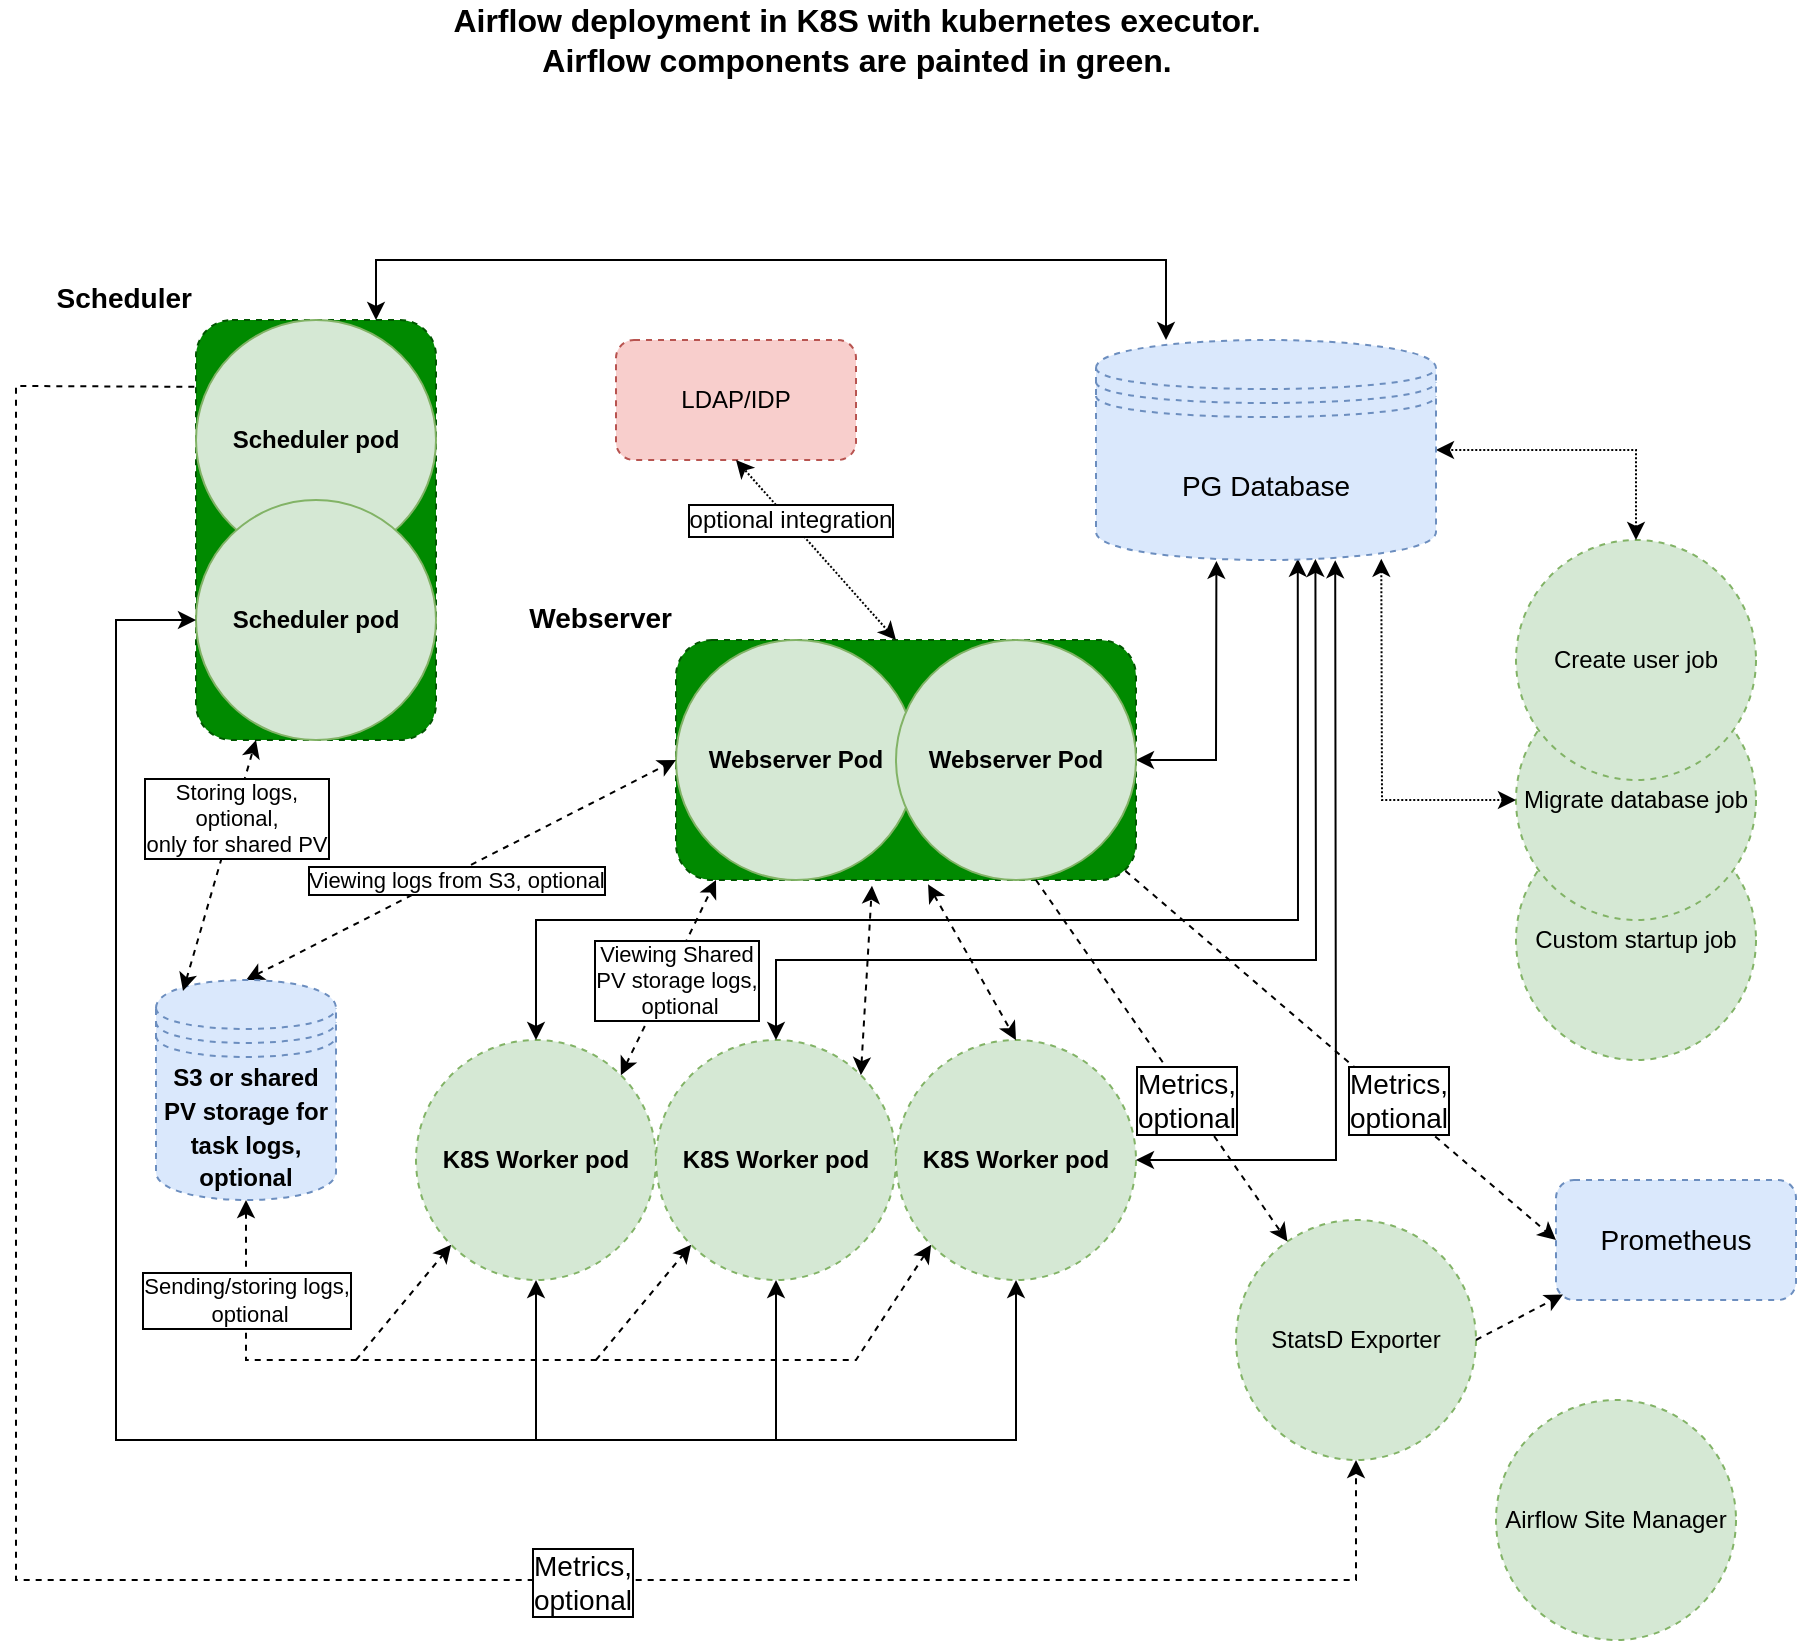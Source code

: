 <mxfile version="16.4.0" type="device"><diagram id="GbyRqpKRcZK6B-UKNelD" name="Page-1"><mxGraphModel dx="1839" dy="689" grid="1" gridSize="10" guides="1" tooltips="1" connect="1" arrows="1" fold="1" page="1" pageScale="1" pageWidth="850" pageHeight="1100" math="0" shadow="0"><root><mxCell id="0"/><mxCell id="1" parent="0"/><mxCell id="gsVhFYKg911GCEjuxf2I-16" value="&lt;b&gt;&lt;font style=&quot;font-size: 14px&quot; color=&quot;#000000&quot;&gt;Webserver&lt;/font&gt;&lt;/b&gt;" style="rounded=1;whiteSpace=wrap;html=1;dashed=1;spacingTop=0;labelPosition=left;verticalLabelPosition=top;align=right;verticalAlign=bottom;fillColor=#008a00;fontColor=#ffffff;strokeColor=#005700;" parent="1" vertex="1"><mxGeometry x="280" y="320" width="230" height="120" as="geometry"/></mxCell><mxCell id="gsVhFYKg911GCEjuxf2I-14" value="&lt;b&gt;&lt;font style=&quot;font-size: 14px&quot; color=&quot;#000000&quot;&gt;Scheduler&lt;/font&gt;&lt;/b&gt;" style="rounded=1;whiteSpace=wrap;html=1;dashed=1;spacingTop=0;labelPosition=left;verticalLabelPosition=top;align=right;verticalAlign=bottom;fillColor=#008a00;fontColor=#ffffff;strokeColor=#005700;" parent="1" vertex="1"><mxGeometry x="40" y="160" width="120" height="210" as="geometry"/></mxCell><mxCell id="01b81DOPks4PxqhsAP29-1" value="&lt;b&gt;Webserver Pod&lt;/b&gt;" style="ellipse;whiteSpace=wrap;html=1;aspect=fixed;fillColor=#d5e8d4;strokeColor=#82b366;" parent="1" vertex="1"><mxGeometry x="280" y="320" width="120" height="120" as="geometry"/></mxCell><mxCell id="01b81DOPks4PxqhsAP29-2" value="&lt;b&gt;Scheduler pod&lt;br&gt;&lt;/b&gt;" style="ellipse;whiteSpace=wrap;html=1;aspect=fixed;fillColor=#d5e8d4;strokeColor=#82b366;" parent="1" vertex="1"><mxGeometry x="40" y="160" width="120" height="120" as="geometry"/></mxCell><mxCell id="01b81DOPks4PxqhsAP29-3" value="&lt;b&gt;Scheduler pod&lt;/b&gt;" style="ellipse;whiteSpace=wrap;html=1;aspect=fixed;fillColor=#d5e8d4;strokeColor=#82b366;" parent="1" vertex="1"><mxGeometry x="40" y="250" width="120" height="120" as="geometry"/></mxCell><mxCell id="01b81DOPks4PxqhsAP29-6" value="&lt;b&gt;K8S Worker pod&lt;/b&gt;" style="ellipse;whiteSpace=wrap;html=1;aspect=fixed;fillColor=#d5e8d4;strokeColor=#82b366;dashed=1;" parent="1" vertex="1"><mxGeometry x="150" y="520" width="120" height="120" as="geometry"/></mxCell><mxCell id="01b81DOPks4PxqhsAP29-7" value="&lt;b&gt;K8S Worker pod&lt;/b&gt;" style="ellipse;whiteSpace=wrap;html=1;aspect=fixed;fillColor=#d5e8d4;strokeColor=#82b366;dashed=1;" parent="1" vertex="1"><mxGeometry x="270" y="520" width="120" height="120" as="geometry"/></mxCell><mxCell id="01b81DOPks4PxqhsAP29-8" value="&lt;b&gt;K8S Worker pod&lt;/b&gt;" style="ellipse;whiteSpace=wrap;html=1;aspect=fixed;fillColor=#d5e8d4;strokeColor=#82b366;dashed=1;" parent="1" vertex="1"><mxGeometry x="390" y="520" width="120" height="120" as="geometry"/></mxCell><mxCell id="01b81DOPks4PxqhsAP29-10" value="" style="endArrow=classic;startArrow=classic;html=1;rounded=0;entryX=0.72;entryY=1.001;entryDx=0;entryDy=0;entryPerimeter=0;exitX=1;exitY=0.5;exitDx=0;exitDy=0;" parent="1" source="01b81DOPks4PxqhsAP29-8" edge="1"><mxGeometry width="50" height="50" relative="1" as="geometry"><mxPoint x="390" y="560" as="sourcePoint"/><mxPoint x="609.6" y="280.11" as="targetPoint"/><Array as="points"><mxPoint x="610" y="580"/></Array></mxGeometry></mxCell><mxCell id="01b81DOPks4PxqhsAP29-11" value="" style="endArrow=classic;startArrow=classic;html=1;rounded=0;exitX=0.5;exitY=0;exitDx=0;exitDy=0;entryX=0.665;entryY=0.995;entryDx=0;entryDy=0;entryPerimeter=0;" parent="1" source="01b81DOPks4PxqhsAP29-7" edge="1"><mxGeometry width="50" height="50" relative="1" as="geometry"><mxPoint x="390" y="560" as="sourcePoint"/><mxPoint x="599.7" y="279.45" as="targetPoint"/><Array as="points"><mxPoint x="330" y="480"/><mxPoint x="510" y="480"/><mxPoint x="600" y="480"/></Array></mxGeometry></mxCell><mxCell id="01b81DOPks4PxqhsAP29-12" value="" style="endArrow=classic;startArrow=classic;html=1;rounded=0;exitX=0.5;exitY=0;exitDx=0;exitDy=0;entryX=0.616;entryY=0.994;entryDx=0;entryDy=0;entryPerimeter=0;" parent="1" source="01b81DOPks4PxqhsAP29-6" edge="1"><mxGeometry width="50" height="50" relative="1" as="geometry"><mxPoint x="390" y="560" as="sourcePoint"/><mxPoint x="590.88" y="279.34" as="targetPoint"/><Array as="points"><mxPoint x="210" y="460"/><mxPoint x="591" y="460"/></Array></mxGeometry></mxCell><mxCell id="01b81DOPks4PxqhsAP29-14" value="" style="endArrow=classic;startArrow=classic;html=1;rounded=0;exitX=1;exitY=0.5;exitDx=0;exitDy=0;entryX=0.39;entryY=1.004;entryDx=0;entryDy=0;entryPerimeter=0;exitPerimeter=0;" parent="1" source="gsVhFYKg911GCEjuxf2I-15" edge="1"><mxGeometry width="50" height="50" relative="1" as="geometry"><mxPoint x="390" y="450" as="sourcePoint"/><mxPoint x="550.2" y="280.44" as="targetPoint"/><Array as="points"><mxPoint x="550" y="380"/></Array></mxGeometry></mxCell><mxCell id="01b81DOPks4PxqhsAP29-20" value="Viewing Shared &lt;br&gt;PV storage logs,&lt;br&gt;&amp;nbsp;optional" style="endArrow=classic;startArrow=classic;html=1;rounded=0;exitX=1;exitY=0;exitDx=0;exitDy=0;dashed=1;labelBorderColor=default;" parent="1" source="01b81DOPks4PxqhsAP29-6" edge="1"><mxGeometry x="0.011" y="-4" width="50" height="50" relative="1" as="geometry"><mxPoint x="390" y="550" as="sourcePoint"/><mxPoint x="300" y="440" as="targetPoint"/><mxPoint as="offset"/><Array as="points"/></mxGeometry></mxCell><mxCell id="01b81DOPks4PxqhsAP29-21" value="" style="endArrow=classic;startArrow=classic;html=1;rounded=0;dashed=1;exitX=1;exitY=0;exitDx=0;exitDy=0;entryX=0.426;entryY=1.024;entryDx=0;entryDy=0;entryPerimeter=0;" parent="1" source="01b81DOPks4PxqhsAP29-7" target="gsVhFYKg911GCEjuxf2I-16" edge="1"><mxGeometry width="50" height="50" relative="1" as="geometry"><mxPoint x="390" y="550" as="sourcePoint"/><mxPoint x="440" y="500" as="targetPoint"/><Array as="points"/></mxGeometry></mxCell><mxCell id="01b81DOPks4PxqhsAP29-22" value="" style="endArrow=classic;startArrow=classic;html=1;rounded=0;dashed=1;exitX=0.548;exitY=1.018;exitDx=0;exitDy=0;entryX=0.5;entryY=0;entryDx=0;entryDy=0;exitPerimeter=0;" parent="1" source="gsVhFYKg911GCEjuxf2I-16" target="01b81DOPks4PxqhsAP29-8" edge="1"><mxGeometry width="50" height="50" relative="1" as="geometry"><mxPoint x="390" y="550" as="sourcePoint"/><mxPoint x="440" y="500" as="targetPoint"/></mxGeometry></mxCell><mxCell id="01b81DOPks4PxqhsAP29-23" value="LDAP/IDP" style="rounded=1;whiteSpace=wrap;html=1;fillColor=#f8cecc;strokeColor=#b85450;dashed=1;" parent="1" vertex="1"><mxGeometry x="250" y="170" width="120" height="60" as="geometry"/></mxCell><mxCell id="01b81DOPks4PxqhsAP29-27" value="&lt;font style=&quot;font-size: 12px&quot;&gt;optional integration&lt;/font&gt;" style="endArrow=classic;startArrow=classic;html=1;rounded=0;entryX=0.5;entryY=1;entryDx=0;entryDy=0;dashed=1;dashPattern=1 1;labelBorderColor=default;" parent="1" target="01b81DOPks4PxqhsAP29-23" edge="1"><mxGeometry x="0.333" width="50" height="50" relative="1" as="geometry"><mxPoint x="390" y="320" as="sourcePoint"/><mxPoint x="440" y="400" as="targetPoint"/><mxPoint as="offset"/></mxGeometry></mxCell><mxCell id="01b81DOPks4PxqhsAP29-28" value="Custom startup job" style="ellipse;whiteSpace=wrap;html=1;aspect=fixed;fontSize=12;fillColor=#d5e8d4;dashed=1;strokeColor=#82b366;" parent="1" vertex="1"><mxGeometry x="700" y="410" width="120" height="120" as="geometry"/></mxCell><mxCell id="01b81DOPks4PxqhsAP29-30" value="Migrate database job" style="ellipse;whiteSpace=wrap;html=1;aspect=fixed;fontSize=12;fillColor=#d5e8d4;dashed=1;strokeColor=#82b366;" parent="1" vertex="1"><mxGeometry x="700" y="340" width="120" height="120" as="geometry"/></mxCell><mxCell id="01b81DOPks4PxqhsAP29-29" value="Create user job" style="ellipse;whiteSpace=wrap;html=1;aspect=fixed;fontSize=12;fillColor=#d5e8d4;dashed=1;strokeColor=#82b366;" parent="1" vertex="1"><mxGeometry x="700" y="270" width="120" height="120" as="geometry"/></mxCell><mxCell id="01b81DOPks4PxqhsAP29-33" value="" style="endArrow=classic;startArrow=classic;html=1;rounded=0;dashed=1;dashPattern=1 1;labelBorderColor=default;fontSize=12;exitX=0.5;exitY=0;exitDx=0;exitDy=0;entryX=1;entryY=0.5;entryDx=0;entryDy=0;" parent="1" source="01b81DOPks4PxqhsAP29-29" edge="1"><mxGeometry width="50" height="50" relative="1" as="geometry"><mxPoint x="510" y="410" as="sourcePoint"/><mxPoint x="660" y="225" as="targetPoint"/><Array as="points"><mxPoint x="760" y="225"/></Array></mxGeometry></mxCell><mxCell id="01b81DOPks4PxqhsAP29-34" value="" style="endArrow=classic;startArrow=classic;html=1;rounded=0;dashed=1;dashPattern=1 1;labelBorderColor=default;fontSize=12;exitX=0;exitY=0.5;exitDx=0;exitDy=0;entryX=0.848;entryY=0.994;entryDx=0;entryDy=0;entryPerimeter=0;" parent="1" source="01b81DOPks4PxqhsAP29-30" edge="1"><mxGeometry width="50" height="50" relative="1" as="geometry"><mxPoint x="510" y="410" as="sourcePoint"/><mxPoint x="632.64" y="279.34" as="targetPoint"/><Array as="points"><mxPoint x="633" y="400"/></Array></mxGeometry></mxCell><mxCell id="01b81DOPks4PxqhsAP29-35" value="&lt;b&gt;&lt;font style=&quot;font-size: 16px&quot;&gt;Airflow deployment in K8S with kubernetes executor.&lt;br&gt;Airflow components are painted in green.&lt;/font&gt;&lt;/b&gt;" style="text;html=1;align=center;verticalAlign=middle;resizable=0;points=[];autosize=1;strokeColor=none;fillColor=none;fontSize=12;" parent="1" vertex="1"><mxGeometry x="160" width="420" height="40" as="geometry"/></mxCell><mxCell id="gsVhFYKg911GCEjuxf2I-3" value="" style="endArrow=classic;startArrow=classic;html=1;rounded=0;entryX=0.5;entryY=1;entryDx=0;entryDy=0;" parent="1" target="01b81DOPks4PxqhsAP29-8" edge="1"><mxGeometry width="50" height="50" relative="1" as="geometry"><mxPoint x="40" y="310" as="sourcePoint"/><mxPoint x="440" y="500" as="targetPoint"/><Array as="points"><mxPoint x="20" y="310"/><mxPoint y="310"/><mxPoint y="720"/><mxPoint x="230" y="720"/><mxPoint x="450" y="720"/></Array></mxGeometry></mxCell><mxCell id="gsVhFYKg911GCEjuxf2I-4" value="" style="endArrow=classic;startArrow=classic;html=1;rounded=0;exitX=0.5;exitY=1;exitDx=0;exitDy=0;entryX=0.5;entryY=1;entryDx=0;entryDy=0;" parent="1" source="01b81DOPks4PxqhsAP29-6" target="01b81DOPks4PxqhsAP29-7" edge="1"><mxGeometry width="50" height="50" relative="1" as="geometry"><mxPoint x="390" y="550" as="sourcePoint"/><mxPoint x="440" y="500" as="targetPoint"/><Array as="points"><mxPoint x="210" y="720"/><mxPoint x="270" y="720"/><mxPoint x="330" y="720"/></Array></mxGeometry></mxCell><mxCell id="gsVhFYKg911GCEjuxf2I-6" value="" style="endArrow=classic;html=1;rounded=0;dashed=1;entryX=0;entryY=1;entryDx=0;entryDy=0;" parent="1" target="01b81DOPks4PxqhsAP29-7" edge="1"><mxGeometry width="50" height="50" relative="1" as="geometry"><mxPoint x="240" y="680" as="sourcePoint"/><mxPoint x="440" y="500" as="targetPoint"/></mxGeometry></mxCell><mxCell id="gsVhFYKg911GCEjuxf2I-7" value="" style="endArrow=classic;html=1;rounded=0;dashed=1;entryX=0;entryY=1;entryDx=0;entryDy=0;" parent="1" target="01b81DOPks4PxqhsAP29-6" edge="1"><mxGeometry width="50" height="50" relative="1" as="geometry"><mxPoint x="120" y="680" as="sourcePoint"/><mxPoint x="297.574" y="632.426" as="targetPoint"/></mxGeometry></mxCell><mxCell id="gsVhFYKg911GCEjuxf2I-10" value="Sending/storing logs,&lt;br&gt;&amp;nbsp;optional" style="endArrow=classic;startArrow=classic;html=1;rounded=0;exitX=0.5;exitY=1;exitDx=0;exitDy=0;entryX=0;entryY=1;entryDx=0;entryDy=0;dashed=1;labelBorderColor=default;" parent="1" target="01b81DOPks4PxqhsAP29-8" edge="1"><mxGeometry x="-0.78" width="50" height="50" relative="1" as="geometry"><mxPoint x="65" y="600" as="sourcePoint"/><mxPoint x="317.574" y="442.426" as="targetPoint"/><mxPoint as="offset"/><Array as="points"><mxPoint x="65" y="680"/><mxPoint x="370" y="680"/></Array></mxGeometry></mxCell><mxCell id="gsVhFYKg911GCEjuxf2I-11" value="Viewing logs from S3, optional" style="endArrow=classic;startArrow=classic;html=1;rounded=0;exitX=0.5;exitY=0;exitDx=0;exitDy=0;entryX=0;entryY=0.5;entryDx=0;entryDy=0;dashed=1;labelBorderColor=default;" parent="1" target="01b81DOPks4PxqhsAP29-1" edge="1"><mxGeometry x="-0.037" y="-3" width="50" height="50" relative="1" as="geometry"><mxPoint x="65" y="490" as="sourcePoint"/><mxPoint x="307.574" y="432.426" as="targetPoint"/><mxPoint as="offset"/></mxGeometry></mxCell><mxCell id="gsVhFYKg911GCEjuxf2I-15" value="&lt;b&gt;Webserver Pod&lt;/b&gt;" style="ellipse;whiteSpace=wrap;html=1;aspect=fixed;fillColor=#d5e8d4;strokeColor=#82b366;" parent="1" vertex="1"><mxGeometry x="390" y="320" width="120" height="120" as="geometry"/></mxCell><mxCell id="gsVhFYKg911GCEjuxf2I-17" value="" style="endArrow=classic;startArrow=classic;html=1;rounded=0;labelBackgroundColor=none;fontSize=14;fontColor=#000000;exitX=0.75;exitY=0;exitDx=0;exitDy=0;entryX=0.25;entryY=0;entryDx=0;entryDy=0;" parent="1" source="gsVhFYKg911GCEjuxf2I-14" edge="1"><mxGeometry width="50" height="50" relative="1" as="geometry"><mxPoint x="350" y="360" as="sourcePoint"/><mxPoint x="525" y="170" as="targetPoint"/><Array as="points"><mxPoint x="130" y="130"/><mxPoint x="300" y="130"/><mxPoint x="525" y="130"/></Array></mxGeometry></mxCell><mxCell id="gsVhFYKg911GCEjuxf2I-18" value="StatsD Exporter" style="ellipse;whiteSpace=wrap;html=1;aspect=fixed;fontSize=12;fillColor=#d5e8d4;dashed=1;strokeColor=#82b366;" parent="1" vertex="1"><mxGeometry x="560" y="610" width="120" height="120" as="geometry"/></mxCell><mxCell id="gsVhFYKg911GCEjuxf2I-19" value="PG Database" style="shape=datastore;whiteSpace=wrap;html=1;shadow=0;dashed=1;fontSize=14;fillColor=#dae8fc;strokeColor=#6c8ebf;" parent="1" vertex="1"><mxGeometry x="490" y="170" width="170" height="110" as="geometry"/></mxCell><mxCell id="gsVhFYKg911GCEjuxf2I-20" value="&lt;b style=&quot;font-size: 12px&quot;&gt;S3 or shared PV storage for task logs, optional&lt;/b&gt;" style="shape=datastore;whiteSpace=wrap;html=1;shadow=0;dashed=1;fontSize=14;fillColor=#dae8fc;strokeColor=#6c8ebf;" parent="1" vertex="1"><mxGeometry x="20" y="490" width="90" height="110" as="geometry"/></mxCell><mxCell id="gsVhFYKg911GCEjuxf2I-21" value="Prometheus" style="rounded=1;whiteSpace=wrap;html=1;shadow=0;dashed=1;fontSize=14;fillColor=#dae8fc;strokeColor=#6c8ebf;" parent="1" vertex="1"><mxGeometry x="720" y="590" width="120" height="60" as="geometry"/></mxCell><mxCell id="gsVhFYKg911GCEjuxf2I-22" value="" style="endArrow=classic;html=1;rounded=0;labelBackgroundColor=none;fontSize=14;fontColor=#FFFFFF;exitX=1;exitY=0.5;exitDx=0;exitDy=0;entryX=0.029;entryY=0.955;entryDx=0;entryDy=0;dashed=1;entryPerimeter=0;" parent="1" source="gsVhFYKg911GCEjuxf2I-18" target="gsVhFYKg911GCEjuxf2I-21" edge="1"><mxGeometry width="50" height="50" relative="1" as="geometry"><mxPoint x="540" y="490" as="sourcePoint"/><mxPoint x="590" y="440" as="targetPoint"/><Array as="points"/></mxGeometry></mxCell><mxCell id="gsVhFYKg911GCEjuxf2I-23" value="" style="endArrow=classic;html=1;rounded=0;labelBackgroundColor=none;fontSize=14;fontColor=#FFFFFF;entryX=0;entryY=0.5;entryDx=0;entryDy=0;exitX=0.977;exitY=0.962;exitDx=0;exitDy=0;exitPerimeter=0;dashed=1;" parent="1" source="gsVhFYKg911GCEjuxf2I-16" target="gsVhFYKg911GCEjuxf2I-21" edge="1"><mxGeometry width="50" height="50" relative="1" as="geometry"><mxPoint x="540" y="490" as="sourcePoint"/><mxPoint x="590" y="440" as="targetPoint"/></mxGeometry></mxCell><mxCell id="gsVhFYKg911GCEjuxf2I-28" value="Metrics,&lt;br&gt;optional" style="edgeLabel;html=1;align=center;verticalAlign=middle;resizable=0;points=[];fontSize=14;fontColor=#000000;labelBorderColor=default;" parent="gsVhFYKg911GCEjuxf2I-23" vertex="1" connectable="0"><mxGeometry x="0.257" y="2" relative="1" as="geometry"><mxPoint as="offset"/></mxGeometry></mxCell><mxCell id="gsVhFYKg911GCEjuxf2I-24" value="" style="endArrow=classic;html=1;rounded=0;dashed=1;labelBackgroundColor=none;fontSize=14;fontColor=#FFFFFF;exitX=0.583;exitY=1;exitDx=0;exitDy=0;exitPerimeter=0;labelBorderColor=default;" parent="1" source="gsVhFYKg911GCEjuxf2I-15" target="gsVhFYKg911GCEjuxf2I-18" edge="1"><mxGeometry width="50" height="50" relative="1" as="geometry"><mxPoint x="480" y="450" as="sourcePoint"/><mxPoint x="540" y="470" as="targetPoint"/></mxGeometry></mxCell><mxCell id="gsVhFYKg911GCEjuxf2I-27" value="Metrics,&lt;br&gt;optional" style="edgeLabel;html=1;align=center;verticalAlign=middle;resizable=0;points=[];fontSize=14;fontColor=#000000;labelBorderColor=default;" parent="gsVhFYKg911GCEjuxf2I-24" vertex="1" connectable="0"><mxGeometry x="0.203" y="-1" relative="1" as="geometry"><mxPoint as="offset"/></mxGeometry></mxCell><mxCell id="gsVhFYKg911GCEjuxf2I-25" value="" style="endArrow=classic;html=1;rounded=0;dashed=1;labelBackgroundColor=none;fontSize=14;fontColor=#FFFFFF;exitX=-0.007;exitY=0.159;exitDx=0;exitDy=0;exitPerimeter=0;entryX=0.5;entryY=1;entryDx=0;entryDy=0;" parent="1" source="gsVhFYKg911GCEjuxf2I-14" target="gsVhFYKg911GCEjuxf2I-18" edge="1"><mxGeometry width="50" height="50" relative="1" as="geometry"><mxPoint x="280" y="510" as="sourcePoint"/><mxPoint x="-70" y="340" as="targetPoint"/><Array as="points"><mxPoint x="-50" y="193"/><mxPoint x="-50" y="790"/><mxPoint x="260" y="790"/><mxPoint x="620" y="790"/></Array></mxGeometry></mxCell><mxCell id="gsVhFYKg911GCEjuxf2I-26" value="&lt;font color=&quot;#000000&quot;&gt;Metrics,&lt;br&gt;optional&lt;br&gt;&lt;/font&gt;" style="edgeLabel;html=1;align=center;verticalAlign=middle;resizable=0;points=[];fontSize=14;fontColor=#FFFFFF;labelBorderColor=default;" parent="gsVhFYKg911GCEjuxf2I-25" vertex="1" connectable="0"><mxGeometry x="0.368" y="-1" relative="1" as="geometry"><mxPoint as="offset"/></mxGeometry></mxCell><mxCell id="gsVhFYKg911GCEjuxf2I-29" value="Airflow Site Manager" style="ellipse;whiteSpace=wrap;html=1;aspect=fixed;fontSize=12;fillColor=#d5e8d4;dashed=1;strokeColor=#82b366;" parent="1" vertex="1"><mxGeometry x="690" y="700" width="120" height="120" as="geometry"/></mxCell><mxCell id="SKzEyptN8PcYzoczC4Xq-1" value="Storing logs,&lt;br&gt;optional,&lt;br&gt;only for shared PV" style="endArrow=classic;startArrow=classic;html=1;rounded=0;exitX=0.15;exitY=0.05;exitDx=0;exitDy=0;entryX=0.25;entryY=1;entryDx=0;entryDy=0;dashed=1;labelBorderColor=default;exitPerimeter=0;" edge="1" parent="1" source="gsVhFYKg911GCEjuxf2I-20" target="gsVhFYKg911GCEjuxf2I-14"><mxGeometry x="0.369" y="-2" width="50" height="50" relative="1" as="geometry"><mxPoint x="75" y="500" as="sourcePoint"/><mxPoint x="290" y="390" as="targetPoint"/><mxPoint y="-1" as="offset"/></mxGeometry></mxCell></root></mxGraphModel></diagram></mxfile>